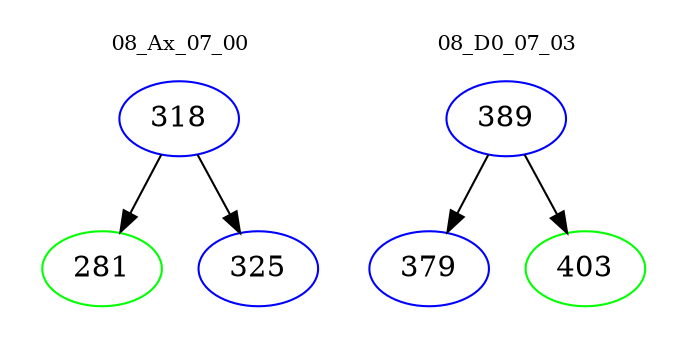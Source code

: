 digraph{
subgraph cluster_0 {
color = white
label = "08_Ax_07_00";
fontsize=10;
T0_318 [label="318", color="blue"]
T0_318 -> T0_281 [color="black"]
T0_281 [label="281", color="green"]
T0_318 -> T0_325 [color="black"]
T0_325 [label="325", color="blue"]
}
subgraph cluster_1 {
color = white
label = "08_D0_07_03";
fontsize=10;
T1_389 [label="389", color="blue"]
T1_389 -> T1_379 [color="black"]
T1_379 [label="379", color="blue"]
T1_389 -> T1_403 [color="black"]
T1_403 [label="403", color="green"]
}
}
